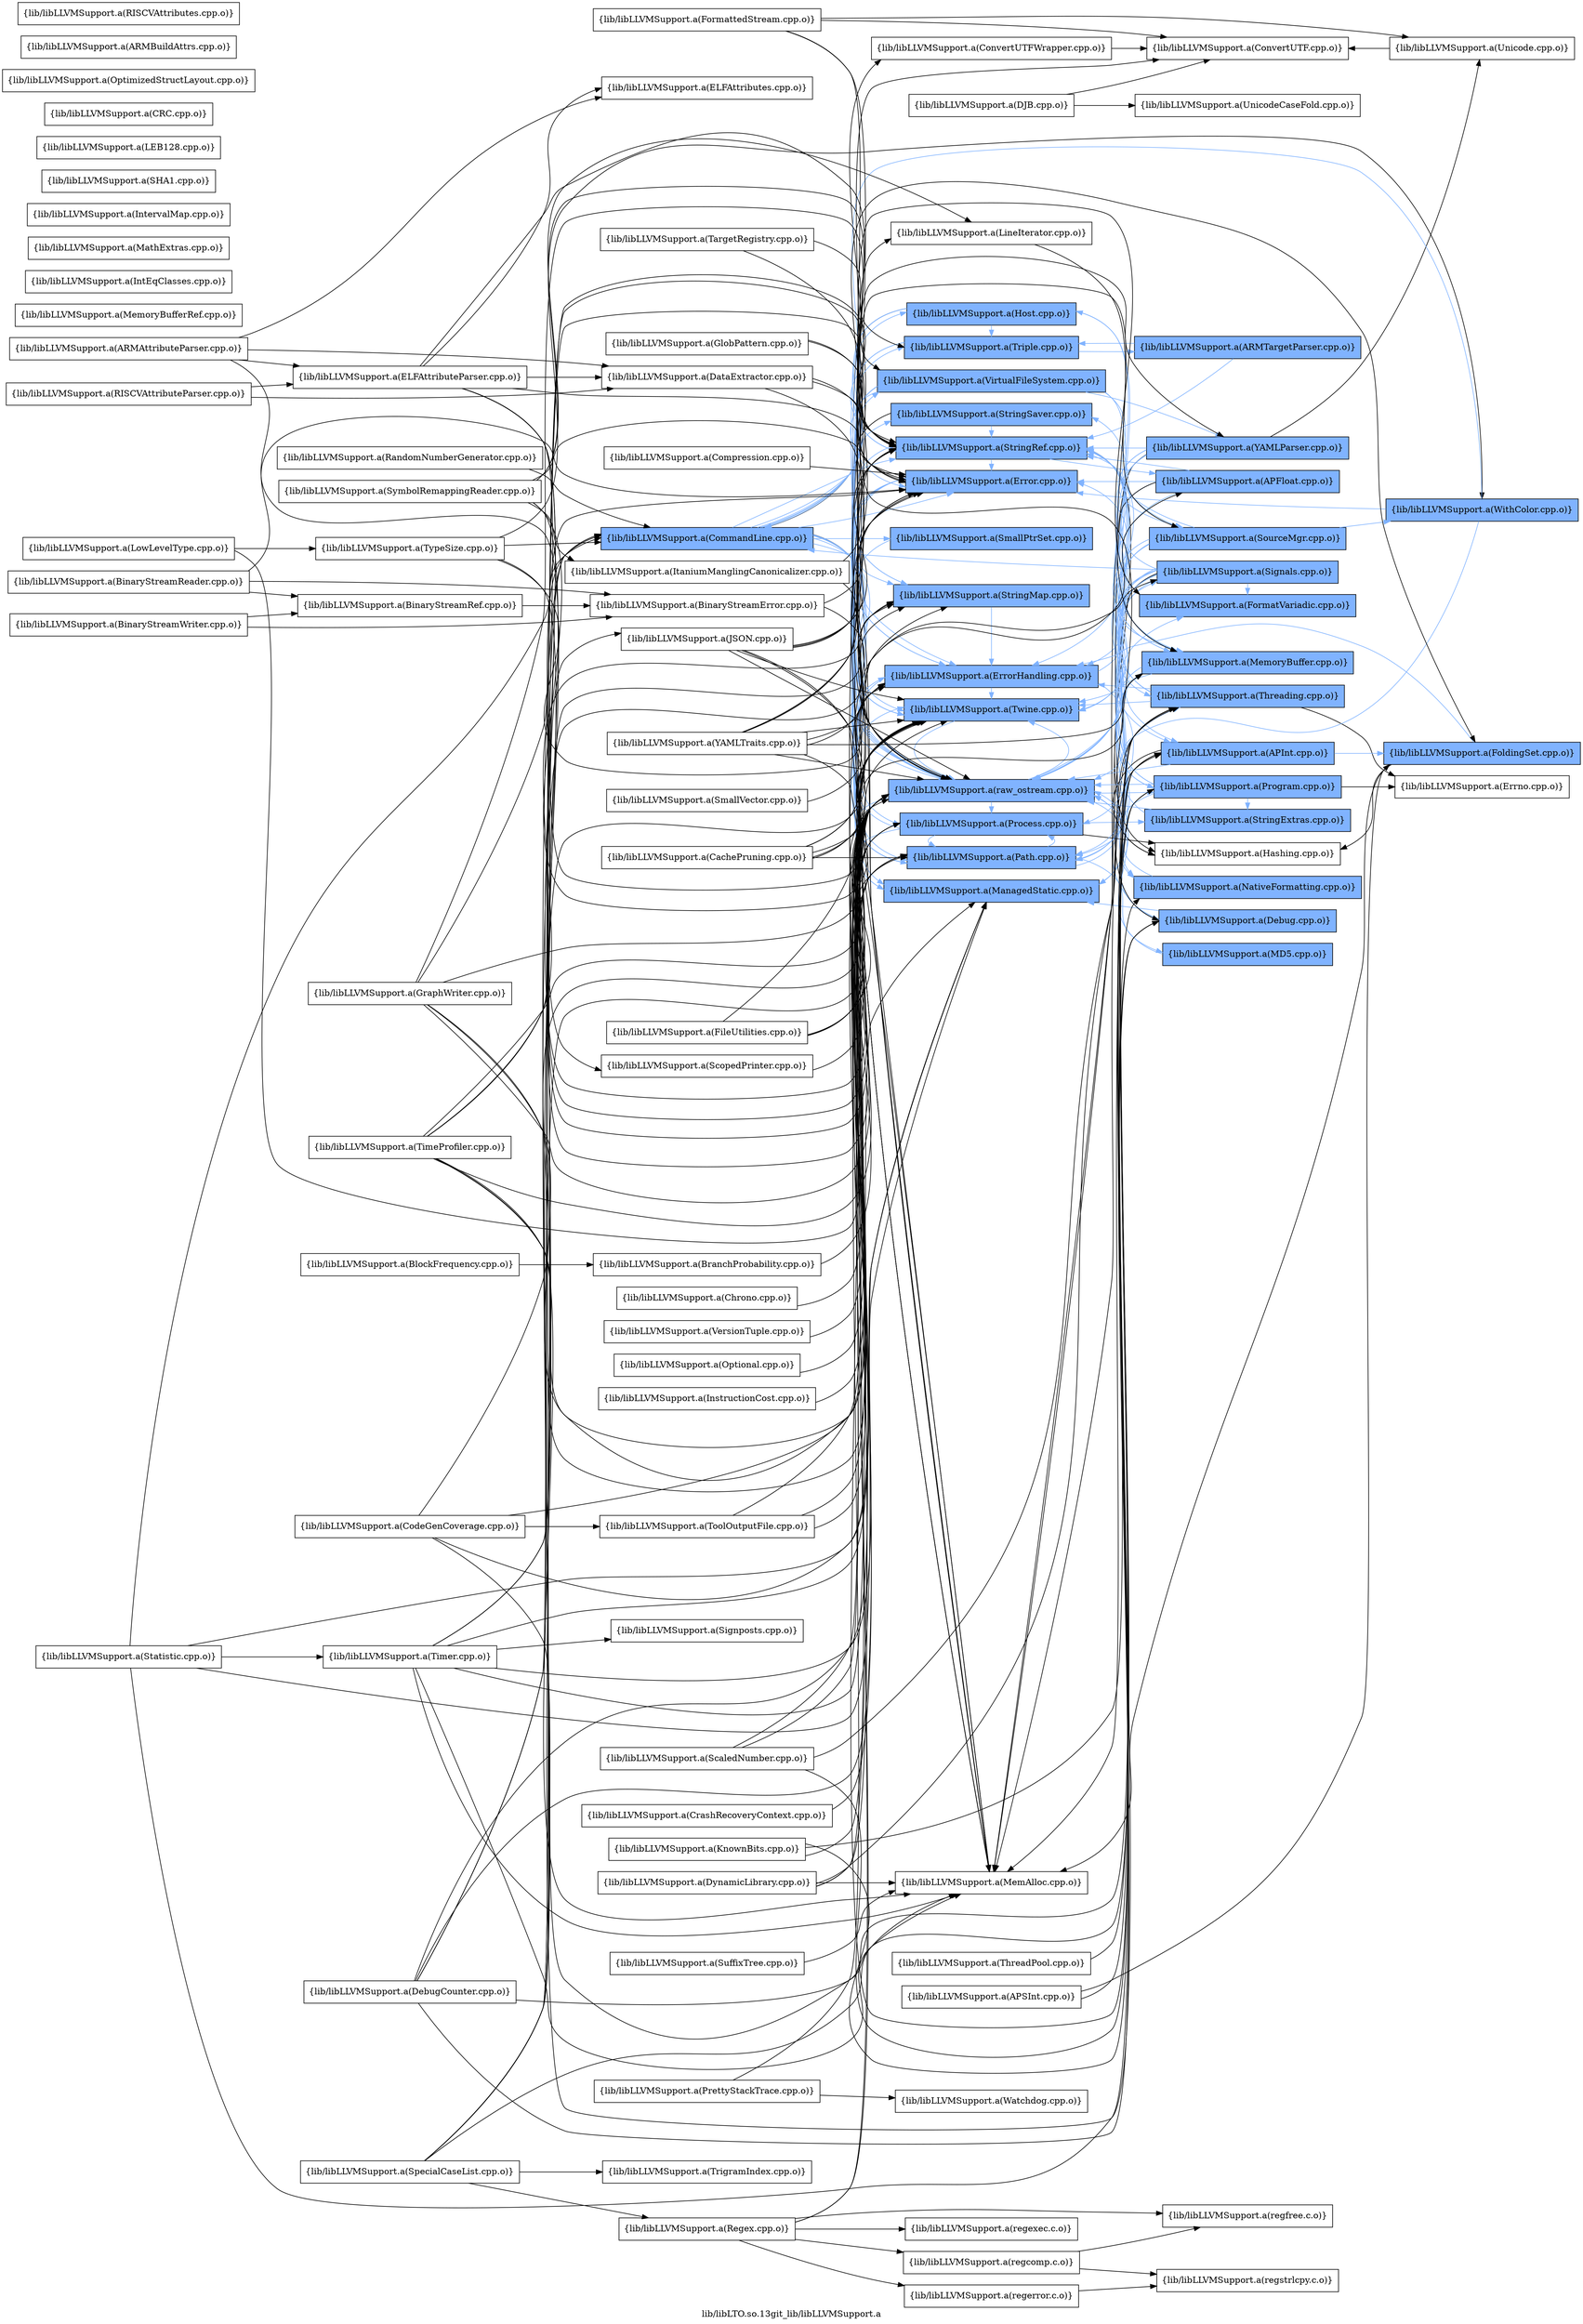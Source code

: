 digraph "lib/libLTO.so.13git_lib/libLLVMSupport.a" {
	label="lib/libLTO.so.13git_lib/libLLVMSupport.a";
	rankdir=LR;
	{ rank=same; Node0x560eab0d35f8;  }
	{ rank=same; Node0x560eab0d51c8; Node0x560eab0de368; Node0x560eab0ddff8; Node0x560eab0e3f48; Node0x560eab0dfe48; Node0x560eab0d92c8; Node0x560eab0e66f8; Node0x560eab0e6dd8; Node0x560eab0e4df8; Node0x560eab0f5388; Node0x560eab0f5b58; Node0x560eab0f75e8; Node0x560eab0d4b38; Node0x560eab0e20f8; Node0x560eab0e1ec8; Node0x560eab0dff38;  }
	{ rank=same; Node0x560eab0e2058; Node0x560eab0e1e28; Node0x560eab0f51a8; Node0x560eab0f6878; Node0x560eab0d16b8; Node0x560eab0d0e98; Node0x560eab0dc748; Node0x560eab0f55b8; Node0x560eab0e0ac8; Node0x560eab0dabc8; Node0x560eab0f8628; Node0x560eab0dae48; Node0x560eab0dbe38; Node0x560eab0f4438; Node0x560eab0db168; Node0x560eab0e8598;  }
	{ rank=same; Node0x560eab0d35f8;  }
	{ rank=same; Node0x560eab0d51c8; Node0x560eab0de368; Node0x560eab0ddff8; Node0x560eab0e3f48; Node0x560eab0dfe48; Node0x560eab0d92c8; Node0x560eab0e66f8; Node0x560eab0e6dd8; Node0x560eab0e4df8; Node0x560eab0f5388; Node0x560eab0f5b58; Node0x560eab0f75e8; Node0x560eab0d4b38; Node0x560eab0e20f8; Node0x560eab0e1ec8; Node0x560eab0dff38;  }
	{ rank=same; Node0x560eab0e2058; Node0x560eab0e1e28; Node0x560eab0f51a8; Node0x560eab0f6878; Node0x560eab0d16b8; Node0x560eab0d0e98; Node0x560eab0dc748; Node0x560eab0f55b8; Node0x560eab0e0ac8; Node0x560eab0dabc8; Node0x560eab0f8628; Node0x560eab0dae48; Node0x560eab0dbe38; Node0x560eab0f4438; Node0x560eab0db168; Node0x560eab0e8598;  }

	Node0x560eab0d35f8 [shape=record,shape=box,group=1,style=filled,fillcolor="0.600000 0.5 1",label="{lib/libLLVMSupport.a(CommandLine.cpp.o)}"];
	Node0x560eab0d35f8 -> Node0x560eab0d51c8;
	Node0x560eab0d35f8 -> Node0x560eab0de368[color="0.600000 0.5 1"];
	Node0x560eab0d35f8 -> Node0x560eab0ddff8[color="0.600000 0.5 1"];
	Node0x560eab0d35f8 -> Node0x560eab0e3f48[color="0.600000 0.5 1"];
	Node0x560eab0d35f8 -> Node0x560eab0dfe48;
	Node0x560eab0d35f8 -> Node0x560eab0d92c8[color="0.600000 0.5 1"];
	Node0x560eab0d35f8 -> Node0x560eab0e66f8[color="0.600000 0.5 1"];
	Node0x560eab0d35f8 -> Node0x560eab0e6dd8[color="0.600000 0.5 1"];
	Node0x560eab0d35f8 -> Node0x560eab0e4df8[color="0.600000 0.5 1"];
	Node0x560eab0d35f8 -> Node0x560eab0f5388[color="0.600000 0.5 1"];
	Node0x560eab0d35f8 -> Node0x560eab0f5b58[color="0.600000 0.5 1"];
	Node0x560eab0d35f8 -> Node0x560eab0f75e8[color="0.600000 0.5 1"];
	Node0x560eab0d35f8 -> Node0x560eab0d4b38[color="0.600000 0.5 1"];
	Node0x560eab0d35f8 -> Node0x560eab0e20f8[color="0.600000 0.5 1"];
	Node0x560eab0d35f8 -> Node0x560eab0e1ec8[color="0.600000 0.5 1"];
	Node0x560eab0d35f8 -> Node0x560eab0dff38[color="0.600000 0.5 1"];
	Node0x560eab0de368 [shape=record,shape=box,group=1,style=filled,fillcolor="0.600000 0.5 1",label="{lib/libLLVMSupport.a(Error.cpp.o)}"];
	Node0x560eab0de368 -> Node0x560eab0ddff8[color="0.600000 0.5 1"];
	Node0x560eab0de368 -> Node0x560eab0e3f48[color="0.600000 0.5 1"];
	Node0x560eab0de368 -> Node0x560eab0f5b58[color="0.600000 0.5 1"];
	Node0x560eab0de368 -> Node0x560eab0d4b38[color="0.600000 0.5 1"];
	Node0x560eab0ddff8 [shape=record,shape=box,group=1,style=filled,fillcolor="0.600000 0.5 1",label="{lib/libLLVMSupport.a(ErrorHandling.cpp.o)}"];
	Node0x560eab0ddff8 -> Node0x560eab0e1e28[color="0.600000 0.5 1"];
	Node0x560eab0ddff8 -> Node0x560eab0f5b58[color="0.600000 0.5 1"];
	Node0x560eab0ddff8 -> Node0x560eab0d4b38[color="0.600000 0.5 1"];
	Node0x560eab0ddff8 -> Node0x560eab0f51a8[color="0.600000 0.5 1"];
	Node0x560eab0dfe48 [shape=record,shape=box,group=0,label="{lib/libLLVMSupport.a(MemAlloc.cpp.o)}"];
	Node0x560eab0e0ac8 [shape=record,shape=box,group=1,style=filled,fillcolor="0.600000 0.5 1",label="{lib/libLLVMSupport.a(MemoryBuffer.cpp.o)}"];
	Node0x560eab0e0ac8 -> Node0x560eab0de368[color="0.600000 0.5 1"];
	Node0x560eab0e0ac8 -> Node0x560eab0f5b58[color="0.600000 0.5 1"];
	Node0x560eab0e0ac8 -> Node0x560eab0e1ec8[color="0.600000 0.5 1"];
	Node0x560eab0e0ac8 -> Node0x560eab0dff38[color="0.600000 0.5 1"];
	Node0x560eab0e0ac8 -> Node0x560eab0f4438[color="0.600000 0.5 1"];
	Node0x560eab0daf38 [shape=record,shape=box,group=0,label="{lib/libLLVMSupport.a(MemoryBufferRef.cpp.o)}"];
	Node0x560eab0e8598 [shape=record,shape=box,group=1,style=filled,fillcolor="0.600000 0.5 1",label="{lib/libLLVMSupport.a(StringExtras.cpp.o)}"];
	Node0x560eab0e8598 -> Node0x560eab0e4df8[color="0.600000 0.5 1"];
	Node0x560eab0e8598 -> Node0x560eab0d4b38[color="0.600000 0.5 1"];
	Node0x560eab0e66f8 [shape=record,shape=box,group=1,style=filled,fillcolor="0.600000 0.5 1",label="{lib/libLLVMSupport.a(StringMap.cpp.o)}"];
	Node0x560eab0e66f8 -> Node0x560eab0ddff8[color="0.600000 0.5 1"];
	Node0x560eab0d4b38 [shape=record,shape=box,group=1,style=filled,fillcolor="0.600000 0.5 1",label="{lib/libLLVMSupport.a(raw_ostream.cpp.o)}"];
	Node0x560eab0d4b38 -> Node0x560eab0de368[color="0.600000 0.5 1"];
	Node0x560eab0d4b38 -> Node0x560eab0ddff8[color="0.600000 0.5 1"];
	Node0x560eab0d4b38 -> Node0x560eab0dae48[color="0.600000 0.5 1"];
	Node0x560eab0d4b38 -> Node0x560eab0dbe38[color="0.600000 0.5 1"];
	Node0x560eab0d4b38 -> Node0x560eab0f5b58[color="0.600000 0.5 1"];
	Node0x560eab0d4b38 -> Node0x560eab0e1ec8[color="0.600000 0.5 1"];
	Node0x560eab0d4b38 -> Node0x560eab0dff38[color="0.600000 0.5 1"];
	Node0x560eab0d4b38 -> Node0x560eab0f4438[color="0.600000 0.5 1"];
	Node0x560eab0d0e98 [shape=record,shape=box,group=1,style=filled,fillcolor="0.600000 0.5 1",label="{lib/libLLVMSupport.a(APInt.cpp.o)}"];
	Node0x560eab0d0e98 -> Node0x560eab0df8f8[color="0.600000 0.5 1"];
	Node0x560eab0d0e98 -> Node0x560eab0dc748;
	Node0x560eab0d0e98 -> Node0x560eab0d4b38[color="0.600000 0.5 1"];
	Node0x560eab0e4df8 [shape=record,shape=box,group=1,style=filled,fillcolor="0.600000 0.5 1",label="{lib/libLLVMSupport.a(StringRef.cpp.o)}"];
	Node0x560eab0e4df8 -> Node0x560eab0d16b8[color="0.600000 0.5 1"];
	Node0x560eab0e4df8 -> Node0x560eab0d0e98[color="0.600000 0.5 1"];
	Node0x560eab0e4df8 -> Node0x560eab0de368[color="0.600000 0.5 1"];
	Node0x560eab0e4df8 -> Node0x560eab0dc748;
	Node0x560eab0f5b58 [shape=record,shape=box,group=1,style=filled,fillcolor="0.600000 0.5 1",label="{lib/libLLVMSupport.a(Twine.cpp.o)}"];
	Node0x560eab0f5b58 -> Node0x560eab0d4b38[color="0.600000 0.5 1"];
	Node0x560eab0f5388 [shape=record,shape=box,group=1,style=filled,fillcolor="0.600000 0.5 1",label="{lib/libLLVMSupport.a(Triple.cpp.o)}"];
	Node0x560eab0f5388 -> Node0x560eab0e4df8[color="0.600000 0.5 1"];
	Node0x560eab0f5388 -> Node0x560eab0f55b8[color="0.600000 0.5 1"];
	Node0x560eab0f5388 -> Node0x560eab0f5b58[color="0.600000 0.5 1"];
	Node0x560eab0d16b8 [shape=record,shape=box,group=1,style=filled,fillcolor="0.600000 0.5 1",label="{lib/libLLVMSupport.a(APFloat.cpp.o)}"];
	Node0x560eab0d16b8 -> Node0x560eab0d0e98[color="0.600000 0.5 1"];
	Node0x560eab0d16b8 -> Node0x560eab0de368[color="0.600000 0.5 1"];
	Node0x560eab0d16b8 -> Node0x560eab0dc748;
	Node0x560eab0d16b8 -> Node0x560eab0e4df8[color="0.600000 0.5 1"];
	Node0x560eab0d16b8 -> Node0x560eab0d4b38[color="0.600000 0.5 1"];
	Node0x560eab0e26e8 [shape=record,shape=box,group=0,label="{lib/libLLVMSupport.a(KnownBits.cpp.o)}"];
	Node0x560eab0e26e8 -> Node0x560eab0d0e98;
	Node0x560eab0e26e8 -> Node0x560eab0e1e28;
	Node0x560eab0e26e8 -> Node0x560eab0d4b38;
	Node0x560eab0d92c8 [shape=record,shape=box,group=1,style=filled,fillcolor="0.600000 0.5 1",label="{lib/libLLVMSupport.a(SmallPtrSet.cpp.o)}"];
	Node0x560eab0d92c8 -> Node0x560eab0ddff8[color="0.600000 0.5 1"];
	Node0x560eab0f6738 [shape=record,shape=box,group=0,label="{lib/libLLVMSupport.a(TypeSize.cpp.o)}"];
	Node0x560eab0f6738 -> Node0x560eab0d35f8;
	Node0x560eab0f6738 -> Node0x560eab0ddff8;
	Node0x560eab0f6738 -> Node0x560eab0f79a8;
	Node0x560eab0f6738 -> Node0x560eab0d4b38;
	Node0x560eab0e1e28 [shape=record,shape=box,group=1,style=filled,fillcolor="0.600000 0.5 1",label="{lib/libLLVMSupport.a(Debug.cpp.o)}"];
	Node0x560eab0e1e28 -> Node0x560eab0e3f48[color="0.600000 0.5 1"];
	Node0x560eab0e1e28 -> Node0x560eab0d4b38[color="0.600000 0.5 1"];
	Node0x560eab0e3f48 [shape=record,shape=box,group=1,style=filled,fillcolor="0.600000 0.5 1",label="{lib/libLLVMSupport.a(ManagedStatic.cpp.o)}"];
	Node0x560eab0e3f48 -> Node0x560eab0f6878[color="0.600000 0.5 1"];
	Node0x560eab0d2ba8 [shape=record,shape=box,group=0,label="{lib/libLLVMSupport.a(BranchProbability.cpp.o)}"];
	Node0x560eab0d2ba8 -> Node0x560eab0d4b38;
	Node0x560eab0d4598 [shape=record,shape=box,group=0,label="{lib/libLLVMSupport.a(CodeGenCoverage.cpp.o)}"];
	Node0x560eab0d4598 -> Node0x560eab0f4708;
	Node0x560eab0d4598 -> Node0x560eab0f5b58;
	Node0x560eab0d4598 -> Node0x560eab0d4b38;
	Node0x560eab0d4598 -> Node0x560eab0dff38;
	Node0x560eab0d4598 -> Node0x560eab0f6878;
	Node0x560eab0dbb18 [shape=record,shape=box,group=0,label="{lib/libLLVMSupport.a(GraphWriter.cpp.o)}"];
	Node0x560eab0dbb18 -> Node0x560eab0d35f8;
	Node0x560eab0dbb18 -> Node0x560eab0e4df8;
	Node0x560eab0dbb18 -> Node0x560eab0f5b58;
	Node0x560eab0dbb18 -> Node0x560eab0d4b38;
	Node0x560eab0dbb18 -> Node0x560eab0e1ec8;
	Node0x560eab0dbb18 -> Node0x560eab0f4438;
	Node0x560eab0e1018 [shape=record,shape=box,group=0,label="{lib/libLLVMSupport.a(DynamicLibrary.cpp.o)}"];
	Node0x560eab0e1018 -> Node0x560eab0e3f48;
	Node0x560eab0e1018 -> Node0x560eab0dfe48;
	Node0x560eab0e1018 -> Node0x560eab0e66f8;
	Node0x560eab0e1018 -> Node0x560eab0f6878;
	Node0x560eab0dc748 [shape=record,shape=box,group=0,label="{lib/libLLVMSupport.a(Hashing.cpp.o)}"];
	Node0x560eab0db168 [shape=record,shape=box,group=1,style=filled,fillcolor="0.600000 0.5 1",label="{lib/libLLVMSupport.a(MD5.cpp.o)}"];
	Node0x560eab0db168 -> Node0x560eab0d4b38[color="0.600000 0.5 1"];
	Node0x560eab0f5978 [shape=record,shape=box,group=0,label="{lib/libLLVMSupport.a(TargetRegistry.cpp.o)}"];
	Node0x560eab0f5978 -> Node0x560eab0f5388;
	Node0x560eab0f5978 -> Node0x560eab0d4b38;
	Node0x560eab0e6dd8 [shape=record,shape=box,group=1,style=filled,fillcolor="0.600000 0.5 1",label="{lib/libLLVMSupport.a(StringSaver.cpp.o)}"];
	Node0x560eab0e6dd8 -> Node0x560eab0dfe48;
	Node0x560eab0e6dd8 -> Node0x560eab0e4df8[color="0.600000 0.5 1"];
	Node0x560eab0df8f8 [shape=record,shape=box,group=1,style=filled,fillcolor="0.600000 0.5 1",label="{lib/libLLVMSupport.a(FoldingSet.cpp.o)}"];
	Node0x560eab0df8f8 -> Node0x560eab0ddff8[color="0.600000 0.5 1"];
	Node0x560eab0df8f8 -> Node0x560eab0dc748;
	Node0x560eab0df8f8 -> Node0x560eab0dfe48;
	Node0x560eab0db398 [shape=record,shape=box,group=0,label="{lib/libLLVMSupport.a(FormattedStream.cpp.o)}"];
	Node0x560eab0db398 -> Node0x560eab0e2058;
	Node0x560eab0db398 -> Node0x560eab0e1e28;
	Node0x560eab0db398 -> Node0x560eab0f6968;
	Node0x560eab0db398 -> Node0x560eab0d4b38;
	Node0x560eab0dd0f8 [shape=record,shape=box,group=0,label="{lib/libLLVMSupport.a(Regex.cpp.o)}"];
	Node0x560eab0dd0f8 -> Node0x560eab0e4df8;
	Node0x560eab0dd0f8 -> Node0x560eab0f5b58;
	Node0x560eab0dd0f8 -> Node0x560eab0d4d68;
	Node0x560eab0dd0f8 -> Node0x560eab0d59e8;
	Node0x560eab0dd0f8 -> Node0x560eab0d35a8;
	Node0x560eab0dd0f8 -> Node0x560eab0d4228;
	Node0x560eab0dbde8 [shape=record,shape=box,group=0,label="{lib/libLLVMSupport.a(InstructionCost.cpp.o)}"];
	Node0x560eab0dbde8 -> Node0x560eab0d4b38;
	Node0x560eab0e1ec8 [shape=record,shape=box,group=1,style=filled,fillcolor="0.600000 0.5 1",label="{lib/libLLVMSupport.a(Path.cpp.o)}"];
	Node0x560eab0e1ec8 -> Node0x560eab0de368[color="0.600000 0.5 1"];
	Node0x560eab0e1ec8 -> Node0x560eab0db168[color="0.600000 0.5 1"];
	Node0x560eab0e1ec8 -> Node0x560eab0e4df8[color="0.600000 0.5 1"];
	Node0x560eab0e1ec8 -> Node0x560eab0f5b58[color="0.600000 0.5 1"];
	Node0x560eab0e1ec8 -> Node0x560eab0dff38[color="0.600000 0.5 1"];
	Node0x560eab0e1ec8 -> Node0x560eab0f51a8[color="0.600000 0.5 1"];
	Node0x560eab0dabc8 [shape=record,shape=box,group=1,style=filled,fillcolor="0.600000 0.5 1",label="{lib/libLLVMSupport.a(SourceMgr.cpp.o)}"];
	Node0x560eab0dabc8 -> Node0x560eab0e0ac8[color="0.600000 0.5 1"];
	Node0x560eab0dabc8 -> Node0x560eab0e4df8[color="0.600000 0.5 1"];
	Node0x560eab0dabc8 -> Node0x560eab0f5b58[color="0.600000 0.5 1"];
	Node0x560eab0dabc8 -> Node0x560eab0f79a8[color="0.600000 0.5 1"];
	Node0x560eab0dabc8 -> Node0x560eab0d4b38[color="0.600000 0.5 1"];
	Node0x560eab0dabc8 -> Node0x560eab0e1ec8[color="0.600000 0.5 1"];
	Node0x560eab0f4708 [shape=record,shape=box,group=0,label="{lib/libLLVMSupport.a(ToolOutputFile.cpp.o)}"];
	Node0x560eab0f4708 -> Node0x560eab0d4b38;
	Node0x560eab0f4708 -> Node0x560eab0e1ec8;
	Node0x560eab0f4708 -> Node0x560eab0f51a8;
	Node0x560eab0d26f8 [shape=record,shape=box,group=0,label="{lib/libLLVMSupport.a(Chrono.cpp.o)}"];
	Node0x560eab0d26f8 -> Node0x560eab0d4b38;
	Node0x560eab0dc1a8 [shape=record,shape=box,group=0,label="{lib/libLLVMSupport.a(PrettyStackTrace.cpp.o)}"];
	Node0x560eab0dc1a8 -> Node0x560eab0d4b38;
	Node0x560eab0dc1a8 -> Node0x560eab0f8358;
	Node0x560eab0edc28 [shape=record,shape=box,group=0,label="{lib/libLLVMSupport.a(TimeProfiler.cpp.o)}"];
	Node0x560eab0edc28 -> Node0x560eab0de368;
	Node0x560eab0edc28 -> Node0x560eab0dfe48;
	Node0x560eab0edc28 -> Node0x560eab0e66f8;
	Node0x560eab0edc28 -> Node0x560eab0ee4e8;
	Node0x560eab0edc28 -> Node0x560eab0f5b58;
	Node0x560eab0edc28 -> Node0x560eab0d4b38;
	Node0x560eab0edc28 -> Node0x560eab0e1ec8;
	Node0x560eab0edc28 -> Node0x560eab0dff38;
	Node0x560eab0eea38 [shape=record,shape=box,group=0,label="{lib/libLLVMSupport.a(Timer.cpp.o)}"];
	Node0x560eab0eea38 -> Node0x560eab0d35f8;
	Node0x560eab0eea38 -> Node0x560eab0e3f48;
	Node0x560eab0eea38 -> Node0x560eab0dfe48;
	Node0x560eab0eea38 -> Node0x560eab0e66f8;
	Node0x560eab0eea38 -> Node0x560eab0ec468;
	Node0x560eab0eea38 -> Node0x560eab0d4b38;
	Node0x560eab0eea38 -> Node0x560eab0dff38;
	Node0x560eab0eea38 -> Node0x560eab0f6878;
	Node0x560eab0e8048 [shape=record,shape=box,group=0,label="{lib/libLLVMSupport.a(Statistic.cpp.o)}"];
	Node0x560eab0e8048 -> Node0x560eab0d35f8;
	Node0x560eab0e8048 -> Node0x560eab0e3f48;
	Node0x560eab0e8048 -> Node0x560eab0eea38;
	Node0x560eab0e8048 -> Node0x560eab0d4b38;
	Node0x560eab0e8048 -> Node0x560eab0f6878;
	Node0x560eab0f6878 [shape=record,shape=box,group=1,style=filled,fillcolor="0.600000 0.5 1",label="{lib/libLLVMSupport.a(Threading.cpp.o)}"];
	Node0x560eab0f6878 -> Node0x560eab0ddff8[color="0.600000 0.5 1"];
	Node0x560eab0f6878 -> Node0x560eab0dfe48;
	Node0x560eab0f6878 -> Node0x560eab0e4df8[color="0.600000 0.5 1"];
	Node0x560eab0f6878 -> Node0x560eab0f5b58[color="0.600000 0.5 1"];
	Node0x560eab0f6878 -> Node0x560eab0e20f8[color="0.600000 0.5 1"];
	Node0x560eab0f6878 -> Node0x560eab0f5e28;
	Node0x560eab0dae48 [shape=record,shape=box,group=1,style=filled,fillcolor="0.600000 0.5 1",label="{lib/libLLVMSupport.a(FormatVariadic.cpp.o)}"];
	Node0x560eab0dae48 -> Node0x560eab0e4df8[color="0.600000 0.5 1"];
	Node0x560eab0dbe38 [shape=record,shape=box,group=1,style=filled,fillcolor="0.600000 0.5 1",label="{lib/libLLVMSupport.a(NativeFormatting.cpp.o)}"];
	Node0x560eab0dbe38 -> Node0x560eab0d4b38[color="0.600000 0.5 1"];
	Node0x560eab0e20f8 [shape=record,shape=box,group=1,style=filled,fillcolor="0.600000 0.5 1",label="{lib/libLLVMSupport.a(Host.cpp.o)}"];
	Node0x560eab0e20f8 -> Node0x560eab0dfe48;
	Node0x560eab0e20f8 -> Node0x560eab0e0ac8[color="0.600000 0.5 1"];
	Node0x560eab0e20f8 -> Node0x560eab0e66f8[color="0.600000 0.5 1"];
	Node0x560eab0e20f8 -> Node0x560eab0e4df8[color="0.600000 0.5 1"];
	Node0x560eab0e20f8 -> Node0x560eab0f5388[color="0.600000 0.5 1"];
	Node0x560eab0e20f8 -> Node0x560eab0d4b38[color="0.600000 0.5 1"];
	Node0x560eab0dc6a8 [shape=record,shape=box,group=0,label="{lib/libLLVMSupport.a(IntEqClasses.cpp.o)}"];
	Node0x560eab0e4bc8 [shape=record,shape=box,group=0,label="{lib/libLLVMSupport.a(MathExtras.cpp.o)}"];
	Node0x560eab0dce28 [shape=record,shape=box,group=0,label="{lib/libLLVMSupport.a(IntervalMap.cpp.o)}"];
	Node0x560eab0d1168 [shape=record,shape=box,group=0,label="{lib/libLLVMSupport.a(BlockFrequency.cpp.o)}"];
	Node0x560eab0d1168 -> Node0x560eab0d2ba8;
	Node0x560eab0d8418 [shape=record,shape=box,group=0,label="{lib/libLLVMSupport.a(ScaledNumber.cpp.o)}"];
	Node0x560eab0d8418 -> Node0x560eab0d16b8;
	Node0x560eab0d8418 -> Node0x560eab0d0e98;
	Node0x560eab0d8418 -> Node0x560eab0e1e28;
	Node0x560eab0d8418 -> Node0x560eab0d4b38;
	Node0x560eab0e3bd8 [shape=record,shape=box,group=0,label="{lib/libLLVMSupport.a(LowLevelType.cpp.o)}"];
	Node0x560eab0e3bd8 -> Node0x560eab0f6738;
	Node0x560eab0e3bd8 -> Node0x560eab0d4b38;
	Node0x560eab0f88f8 [shape=record,shape=box,group=0,label="{lib/libLLVMSupport.a(YAMLTraits.cpp.o)}"];
	Node0x560eab0f88f8 -> Node0x560eab0ddff8;
	Node0x560eab0f88f8 -> Node0x560eab0e2ff8;
	Node0x560eab0f88f8 -> Node0x560eab0dfe48;
	Node0x560eab0f88f8 -> Node0x560eab0e0ac8;
	Node0x560eab0f88f8 -> Node0x560eab0dabc8;
	Node0x560eab0f88f8 -> Node0x560eab0e66f8;
	Node0x560eab0f88f8 -> Node0x560eab0e4df8;
	Node0x560eab0f88f8 -> Node0x560eab0f5b58;
	Node0x560eab0f88f8 -> Node0x560eab0f8628;
	Node0x560eab0f88f8 -> Node0x560eab0d4b38;
	Node0x560eab0e2ff8 [shape=record,shape=box,group=0,label="{lib/libLLVMSupport.a(LineIterator.cpp.o)}"];
	Node0x560eab0e2ff8 -> Node0x560eab0e0ac8;
	Node0x560eab0dd6e8 [shape=record,shape=box,group=0,label="{lib/libLLVMSupport.a(DebugCounter.cpp.o)}"];
	Node0x560eab0dd6e8 -> Node0x560eab0d35f8;
	Node0x560eab0dd6e8 -> Node0x560eab0e1e28;
	Node0x560eab0dd6e8 -> Node0x560eab0e3f48;
	Node0x560eab0dd6e8 -> Node0x560eab0dfe48;
	Node0x560eab0dd6e8 -> Node0x560eab0e4df8;
	Node0x560eab0dd6e8 -> Node0x560eab0d4b38;
	Node0x560eab0e5168 [shape=record,shape=box,group=0,label="{lib/libLLVMSupport.a(SuffixTree.cpp.o)}"];
	Node0x560eab0e5168 -> Node0x560eab0dfe48;
	Node0x560eab0f79a8 [shape=record,shape=box,group=1,style=filled,fillcolor="0.600000 0.5 1",label="{lib/libLLVMSupport.a(WithColor.cpp.o)}"];
	Node0x560eab0f79a8 -> Node0x560eab0d35f8[color="0.600000 0.5 1"];
	Node0x560eab0f79a8 -> Node0x560eab0de368[color="0.600000 0.5 1"];
	Node0x560eab0f79a8 -> Node0x560eab0d4b38[color="0.600000 0.5 1"];
	Node0x560eab0d94f8 [shape=record,shape=box,group=0,label="{lib/libLLVMSupport.a(SHA1.cpp.o)}"];
	Node0x560eab0e58e8 [shape=record,shape=box,group=0,label="{lib/libLLVMSupport.a(ThreadPool.cpp.o)}"];
	Node0x560eab0e58e8 -> Node0x560eab0f6878;
	Node0x560eab0d2428 [shape=record,shape=box,group=0,label="{lib/libLLVMSupport.a(CachePruning.cpp.o)}"];
	Node0x560eab0d2428 -> Node0x560eab0de368;
	Node0x560eab0d2428 -> Node0x560eab0ddff8;
	Node0x560eab0d2428 -> Node0x560eab0e4df8;
	Node0x560eab0d2428 -> Node0x560eab0f5b58;
	Node0x560eab0d2428 -> Node0x560eab0d4b38;
	Node0x560eab0d2428 -> Node0x560eab0e1ec8;
	Node0x560eab0debd8 [shape=record,shape=box,group=0,label="{lib/libLLVMSupport.a(FileUtilities.cpp.o)}"];
	Node0x560eab0debd8 -> Node0x560eab0de368;
	Node0x560eab0debd8 -> Node0x560eab0e0ac8;
	Node0x560eab0debd8 -> Node0x560eab0f5b58;
	Node0x560eab0debd8 -> Node0x560eab0d4b38;
	Node0x560eab0debd8 -> Node0x560eab0e1ec8;
	Node0x560eab0d55d8 [shape=record,shape=box,group=0,label="{lib/libLLVMSupport.a(Compression.cpp.o)}"];
	Node0x560eab0d55d8 -> Node0x560eab0de368;
	Node0x560eab0f51a8 [shape=record,shape=box,group=1,style=filled,fillcolor="0.600000 0.5 1",label="{lib/libLLVMSupport.a(Signals.cpp.o)}"];
	Node0x560eab0f51a8 -> Node0x560eab0d35f8[color="0.600000 0.5 1"];
	Node0x560eab0f51a8 -> Node0x560eab0ddff8[color="0.600000 0.5 1"];
	Node0x560eab0f51a8 -> Node0x560eab0dae48[color="0.600000 0.5 1"];
	Node0x560eab0f51a8 -> Node0x560eab0e3f48[color="0.600000 0.5 1"];
	Node0x560eab0f51a8 -> Node0x560eab0dfe48;
	Node0x560eab0f51a8 -> Node0x560eab0e0ac8[color="0.600000 0.5 1"];
	Node0x560eab0f51a8 -> Node0x560eab0dbe38[color="0.600000 0.5 1"];
	Node0x560eab0f51a8 -> Node0x560eab0e4df8[color="0.600000 0.5 1"];
	Node0x560eab0f51a8 -> Node0x560eab0f5b58[color="0.600000 0.5 1"];
	Node0x560eab0f51a8 -> Node0x560eab0d4b38[color="0.600000 0.5 1"];
	Node0x560eab0f51a8 -> Node0x560eab0e1ec8[color="0.600000 0.5 1"];
	Node0x560eab0f51a8 -> Node0x560eab0f4438[color="0.600000 0.5 1"];
	Node0x560eab0f51a8 -> Node0x560eab0f6878[color="0.600000 0.5 1"];
	Node0x560eab0e2918 [shape=record,shape=box,group=0,label="{lib/libLLVMSupport.a(LEB128.cpp.o)}"];
	Node0x560eab0d5948 [shape=record,shape=box,group=0,label="{lib/libLLVMSupport.a(CRC.cpp.o)}"];
	Node0x560eab0dff38 [shape=record,shape=box,group=1,style=filled,fillcolor="0.600000 0.5 1",label="{lib/libLLVMSupport.a(Process.cpp.o)}"];
	Node0x560eab0dff38 -> Node0x560eab0de368[color="0.600000 0.5 1"];
	Node0x560eab0dff38 -> Node0x560eab0dc748;
	Node0x560eab0dff38 -> Node0x560eab0e3f48[color="0.600000 0.5 1"];
	Node0x560eab0dff38 -> Node0x560eab0e8598[color="0.600000 0.5 1"];
	Node0x560eab0dff38 -> Node0x560eab0e1ec8[color="0.600000 0.5 1"];
	Node0x560eab0d51c8 [shape=record,shape=box,group=0,label="{lib/libLLVMSupport.a(ConvertUTFWrapper.cpp.o)}"];
	Node0x560eab0d51c8 -> Node0x560eab0e2058;
	Node0x560eab0f75e8 [shape=record,shape=box,group=1,style=filled,fillcolor="0.600000 0.5 1",label="{lib/libLLVMSupport.a(VirtualFileSystem.cpp.o)}"];
	Node0x560eab0f75e8 -> Node0x560eab0de368[color="0.600000 0.5 1"];
	Node0x560eab0f75e8 -> Node0x560eab0dfe48;
	Node0x560eab0f75e8 -> Node0x560eab0e0ac8[color="0.600000 0.5 1"];
	Node0x560eab0f75e8 -> Node0x560eab0dabc8[color="0.600000 0.5 1"];
	Node0x560eab0f75e8 -> Node0x560eab0e66f8[color="0.600000 0.5 1"];
	Node0x560eab0f75e8 -> Node0x560eab0e4df8[color="0.600000 0.5 1"];
	Node0x560eab0f75e8 -> Node0x560eab0f5b58[color="0.600000 0.5 1"];
	Node0x560eab0f75e8 -> Node0x560eab0f8628[color="0.600000 0.5 1"];
	Node0x560eab0f75e8 -> Node0x560eab0d4b38[color="0.600000 0.5 1"];
	Node0x560eab0f75e8 -> Node0x560eab0e1ec8[color="0.600000 0.5 1"];
	Node0x560eab0e2058 [shape=record,shape=box,group=0,label="{lib/libLLVMSupport.a(ConvertUTF.cpp.o)}"];
	Node0x560eab0f6968 [shape=record,shape=box,group=0,label="{lib/libLLVMSupport.a(Unicode.cpp.o)}"];
	Node0x560eab0f6968 -> Node0x560eab0e2058;
	Node0x560eab0f4438 [shape=record,shape=box,group=1,style=filled,fillcolor="0.600000 0.5 1",label="{lib/libLLVMSupport.a(Program.cpp.o)}"];
	Node0x560eab0f4438 -> Node0x560eab0dfe48;
	Node0x560eab0f4438 -> Node0x560eab0e8598[color="0.600000 0.5 1"];
	Node0x560eab0f4438 -> Node0x560eab0e6dd8[color="0.600000 0.5 1"];
	Node0x560eab0f4438 -> Node0x560eab0e4df8[color="0.600000 0.5 1"];
	Node0x560eab0f4438 -> Node0x560eab0d4b38[color="0.600000 0.5 1"];
	Node0x560eab0f4438 -> Node0x560eab0e1ec8[color="0.600000 0.5 1"];
	Node0x560eab0f4438 -> Node0x560eab0f5e28;
	Node0x560eab0f8358 [shape=record,shape=box,group=0,label="{lib/libLLVMSupport.a(Watchdog.cpp.o)}"];
	Node0x560eab0dce78 [shape=record,shape=box,group=0,label="{lib/libLLVMSupport.a(RandomNumberGenerator.cpp.o)}"];
	Node0x560eab0dce78 -> Node0x560eab0d35f8;
	Node0x560eab0d4d68 [shape=record,shape=box,group=0,label="{lib/libLLVMSupport.a(regcomp.c.o)}"];
	Node0x560eab0d4d68 -> Node0x560eab0d4228;
	Node0x560eab0d4d68 -> Node0x560eab0d44f8;
	Node0x560eab0d59e8 [shape=record,shape=box,group=0,label="{lib/libLLVMSupport.a(regerror.c.o)}"];
	Node0x560eab0d59e8 -> Node0x560eab0d44f8;
	Node0x560eab0d35a8 [shape=record,shape=box,group=0,label="{lib/libLLVMSupport.a(regexec.c.o)}"];
	Node0x560eab0d4228 [shape=record,shape=box,group=0,label="{lib/libLLVMSupport.a(regfree.c.o)}"];
	Node0x560eab0d9a48 [shape=record,shape=box,group=0,label="{lib/libLLVMSupport.a(SmallVector.cpp.o)}"];
	Node0x560eab0d9a48 -> Node0x560eab0ddff8;
	Node0x560eab0ee4e8 [shape=record,shape=box,group=0,label="{lib/libLLVMSupport.a(JSON.cpp.o)}"];
	Node0x560eab0ee4e8 -> Node0x560eab0e2058;
	Node0x560eab0ee4e8 -> Node0x560eab0de368;
	Node0x560eab0ee4e8 -> Node0x560eab0dae48;
	Node0x560eab0ee4e8 -> Node0x560eab0dfe48;
	Node0x560eab0ee4e8 -> Node0x560eab0dbe38;
	Node0x560eab0ee4e8 -> Node0x560eab0e4df8;
	Node0x560eab0ee4e8 -> Node0x560eab0f5b58;
	Node0x560eab0ee4e8 -> Node0x560eab0d4b38;
	Node0x560eab0ec468 [shape=record,shape=box,group=0,label="{lib/libLLVMSupport.a(Signposts.cpp.o)}"];
	Node0x560eab0f55b8 [shape=record,shape=box,group=1,style=filled,fillcolor="0.600000 0.5 1",label="{lib/libLLVMSupport.a(ARMTargetParser.cpp.o)}"];
	Node0x560eab0f55b8 -> Node0x560eab0e4df8[color="0.600000 0.5 1"];
	Node0x560eab0f55b8 -> Node0x560eab0f5388[color="0.600000 0.5 1"];
	Node0x560eab0f8628 [shape=record,shape=box,group=1,style=filled,fillcolor="0.600000 0.5 1",label="{lib/libLLVMSupport.a(YAMLParser.cpp.o)}"];
	Node0x560eab0f8628 -> Node0x560eab0ddff8[color="0.600000 0.5 1"];
	Node0x560eab0f8628 -> Node0x560eab0dfe48;
	Node0x560eab0f8628 -> Node0x560eab0e0ac8[color="0.600000 0.5 1"];
	Node0x560eab0f8628 -> Node0x560eab0dabc8[color="0.600000 0.5 1"];
	Node0x560eab0f8628 -> Node0x560eab0e4df8[color="0.600000 0.5 1"];
	Node0x560eab0f8628 -> Node0x560eab0f6968;
	Node0x560eab0f8628 -> Node0x560eab0d4b38[color="0.600000 0.5 1"];
	Node0x560eab0e4c18 [shape=record,shape=box,group=0,label="{lib/libLLVMSupport.a(VersionTuple.cpp.o)}"];
	Node0x560eab0e4c18 -> Node0x560eab0d4b38;
	Node0x560eab0d44f8 [shape=record,shape=box,group=0,label="{lib/libLLVMSupport.a(regstrlcpy.c.o)}"];
	Node0x560eab0e0fc8 [shape=record,shape=box,group=0,label="{lib/libLLVMSupport.a(CrashRecoveryContext.cpp.o)}"];
	Node0x560eab0e0fc8 -> Node0x560eab0e3f48;
	Node0x560eab0f5e28 [shape=record,shape=box,group=0,label="{lib/libLLVMSupport.a(Errno.cpp.o)}"];
	Node0x560eab0f00b8 [shape=record,shape=box,group=0,label="{lib/libLLVMSupport.a(DJB.cpp.o)}"];
	Node0x560eab0f00b8 -> Node0x560eab0e2058;
	Node0x560eab0f00b8 -> Node0x560eab0f0928;
	Node0x560eab0f0928 [shape=record,shape=box,group=0,label="{lib/libLLVMSupport.a(UnicodeCaseFold.cpp.o)}"];
	Node0x560eab0e2b98 [shape=record,shape=box,group=0,label="{lib/libLLVMSupport.a(BinaryStreamWriter.cpp.o)}"];
	Node0x560eab0e2b98 -> Node0x560eab0e2eb8;
	Node0x560eab0e2b98 -> Node0x560eab0e13d8;
	Node0x560eab0e2eb8 [shape=record,shape=box,group=0,label="{lib/libLLVMSupport.a(BinaryStreamRef.cpp.o)}"];
	Node0x560eab0e2eb8 -> Node0x560eab0e13d8;
	Node0x560eab0e13d8 [shape=record,shape=box,group=0,label="{lib/libLLVMSupport.a(BinaryStreamError.cpp.o)}"];
	Node0x560eab0e13d8 -> Node0x560eab0de368;
	Node0x560eab0e13d8 -> Node0x560eab0d4b38;
	Node0x560eab0e1888 [shape=record,shape=box,group=0,label="{lib/libLLVMSupport.a(BinaryStreamReader.cpp.o)}"];
	Node0x560eab0e1888 -> Node0x560eab0de368;
	Node0x560eab0e1888 -> Node0x560eab0e2eb8;
	Node0x560eab0e1888 -> Node0x560eab0e13d8;
	Node0x560eab0d6398 [shape=record,shape=box,group=0,label="{lib/libLLVMSupport.a(DataExtractor.cpp.o)}"];
	Node0x560eab0d6398 -> Node0x560eab0de368;
	Node0x560eab0d6398 -> Node0x560eab0e4df8;
	Node0x560eab0d6398 -> Node0x560eab0d4b38;
	Node0x560eab0f51f8 [shape=record,shape=box,group=0,label="{lib/libLLVMSupport.a(Optional.cpp.o)}"];
	Node0x560eab0f51f8 -> Node0x560eab0d4b38;
	Node0x560eab0f7db8 [shape=record,shape=box,group=0,label="{lib/libLLVMSupport.a(ScopedPrinter.cpp.o)}"];
	Node0x560eab0f7db8 -> Node0x560eab0d4b38;
	Node0x560eab0ec058 [shape=record,shape=box,group=0,label="{lib/libLLVMSupport.a(SpecialCaseList.cpp.o)}"];
	Node0x560eab0ec058 -> Node0x560eab0ddff8;
	Node0x560eab0ec058 -> Node0x560eab0dfe48;
	Node0x560eab0ec058 -> Node0x560eab0dd0f8;
	Node0x560eab0ec058 -> Node0x560eab0e66f8;
	Node0x560eab0ec058 -> Node0x560eab0e4df8;
	Node0x560eab0ec058 -> Node0x560eab0f5b58;
	Node0x560eab0ec058 -> Node0x560eab0f75e8;
	Node0x560eab0ec058 -> Node0x560eab0eba68;
	Node0x560eab0eba68 [shape=record,shape=box,group=0,label="{lib/libLLVMSupport.a(TrigramIndex.cpp.o)}"];
	Node0x560eab0d7c98 [shape=record,shape=box,group=0,label="{lib/libLLVMSupport.a(OptimizedStructLayout.cpp.o)}"];
	Node0x560eab0db9d8 [shape=record,shape=box,group=0,label="{lib/libLLVMSupport.a(GlobPattern.cpp.o)}"];
	Node0x560eab0db9d8 -> Node0x560eab0de368;
	Node0x560eab0db9d8 -> Node0x560eab0e4df8;
	Node0x560eab0eaa28 [shape=record,shape=box,group=0,label="{lib/libLLVMSupport.a(APSInt.cpp.o)}"];
	Node0x560eab0eaa28 -> Node0x560eab0d0e98;
	Node0x560eab0eaa28 -> Node0x560eab0df8f8;
	Node0x560eab0f52e8 [shape=record,shape=box,group=0,label="{lib/libLLVMSupport.a(ARMBuildAttrs.cpp.o)}"];
	Node0x560eab0f4528 [shape=record,shape=box,group=0,label="{lib/libLLVMSupport.a(ELFAttributeParser.cpp.o)}"];
	Node0x560eab0f4528 -> Node0x560eab0de368;
	Node0x560eab0f4528 -> Node0x560eab0e4df8;
	Node0x560eab0f4528 -> Node0x560eab0f5b58;
	Node0x560eab0f4528 -> Node0x560eab0d4b38;
	Node0x560eab0f4528 -> Node0x560eab0d6398;
	Node0x560eab0f4528 -> Node0x560eab0f7db8;
	Node0x560eab0f4528 -> Node0x560eab0f3d58;
	Node0x560eab0f4b68 [shape=record,shape=box,group=0,label="{lib/libLLVMSupport.a(RISCVAttributes.cpp.o)}"];
	Node0x560eab0f5f68 [shape=record,shape=box,group=0,label="{lib/libLLVMSupport.a(ARMAttributeParser.cpp.o)}"];
	Node0x560eab0f5f68 -> Node0x560eab0d4b38;
	Node0x560eab0f5f68 -> Node0x560eab0d6398;
	Node0x560eab0f5f68 -> Node0x560eab0f4528;
	Node0x560eab0f5f68 -> Node0x560eab0f3d58;
	Node0x560eab0f3d58 [shape=record,shape=box,group=0,label="{lib/libLLVMSupport.a(ELFAttributes.cpp.o)}"];
	Node0x560eab0d5498 [shape=record,shape=box,group=0,label="{lib/libLLVMSupport.a(RISCVAttributeParser.cpp.o)}"];
	Node0x560eab0d5498 -> Node0x560eab0d6398;
	Node0x560eab0d5498 -> Node0x560eab0f4528;
	Node0x560eab0d66b8 [shape=record,shape=box,group=0,label="{lib/libLLVMSupport.a(ItaniumManglingCanonicalizer.cpp.o)}"];
	Node0x560eab0d66b8 -> Node0x560eab0df8f8;
	Node0x560eab0d66b8 -> Node0x560eab0dfe48;
	Node0x560eab0d5f38 [shape=record,shape=box,group=0,label="{lib/libLLVMSupport.a(SymbolRemappingReader.cpp.o)}"];
	Node0x560eab0d5f38 -> Node0x560eab0de368;
	Node0x560eab0d5f38 -> Node0x560eab0e2ff8;
	Node0x560eab0d5f38 -> Node0x560eab0e4df8;
	Node0x560eab0d5f38 -> Node0x560eab0f5b58;
	Node0x560eab0d5f38 -> Node0x560eab0d4b38;
	Node0x560eab0d5f38 -> Node0x560eab0d66b8;
}
